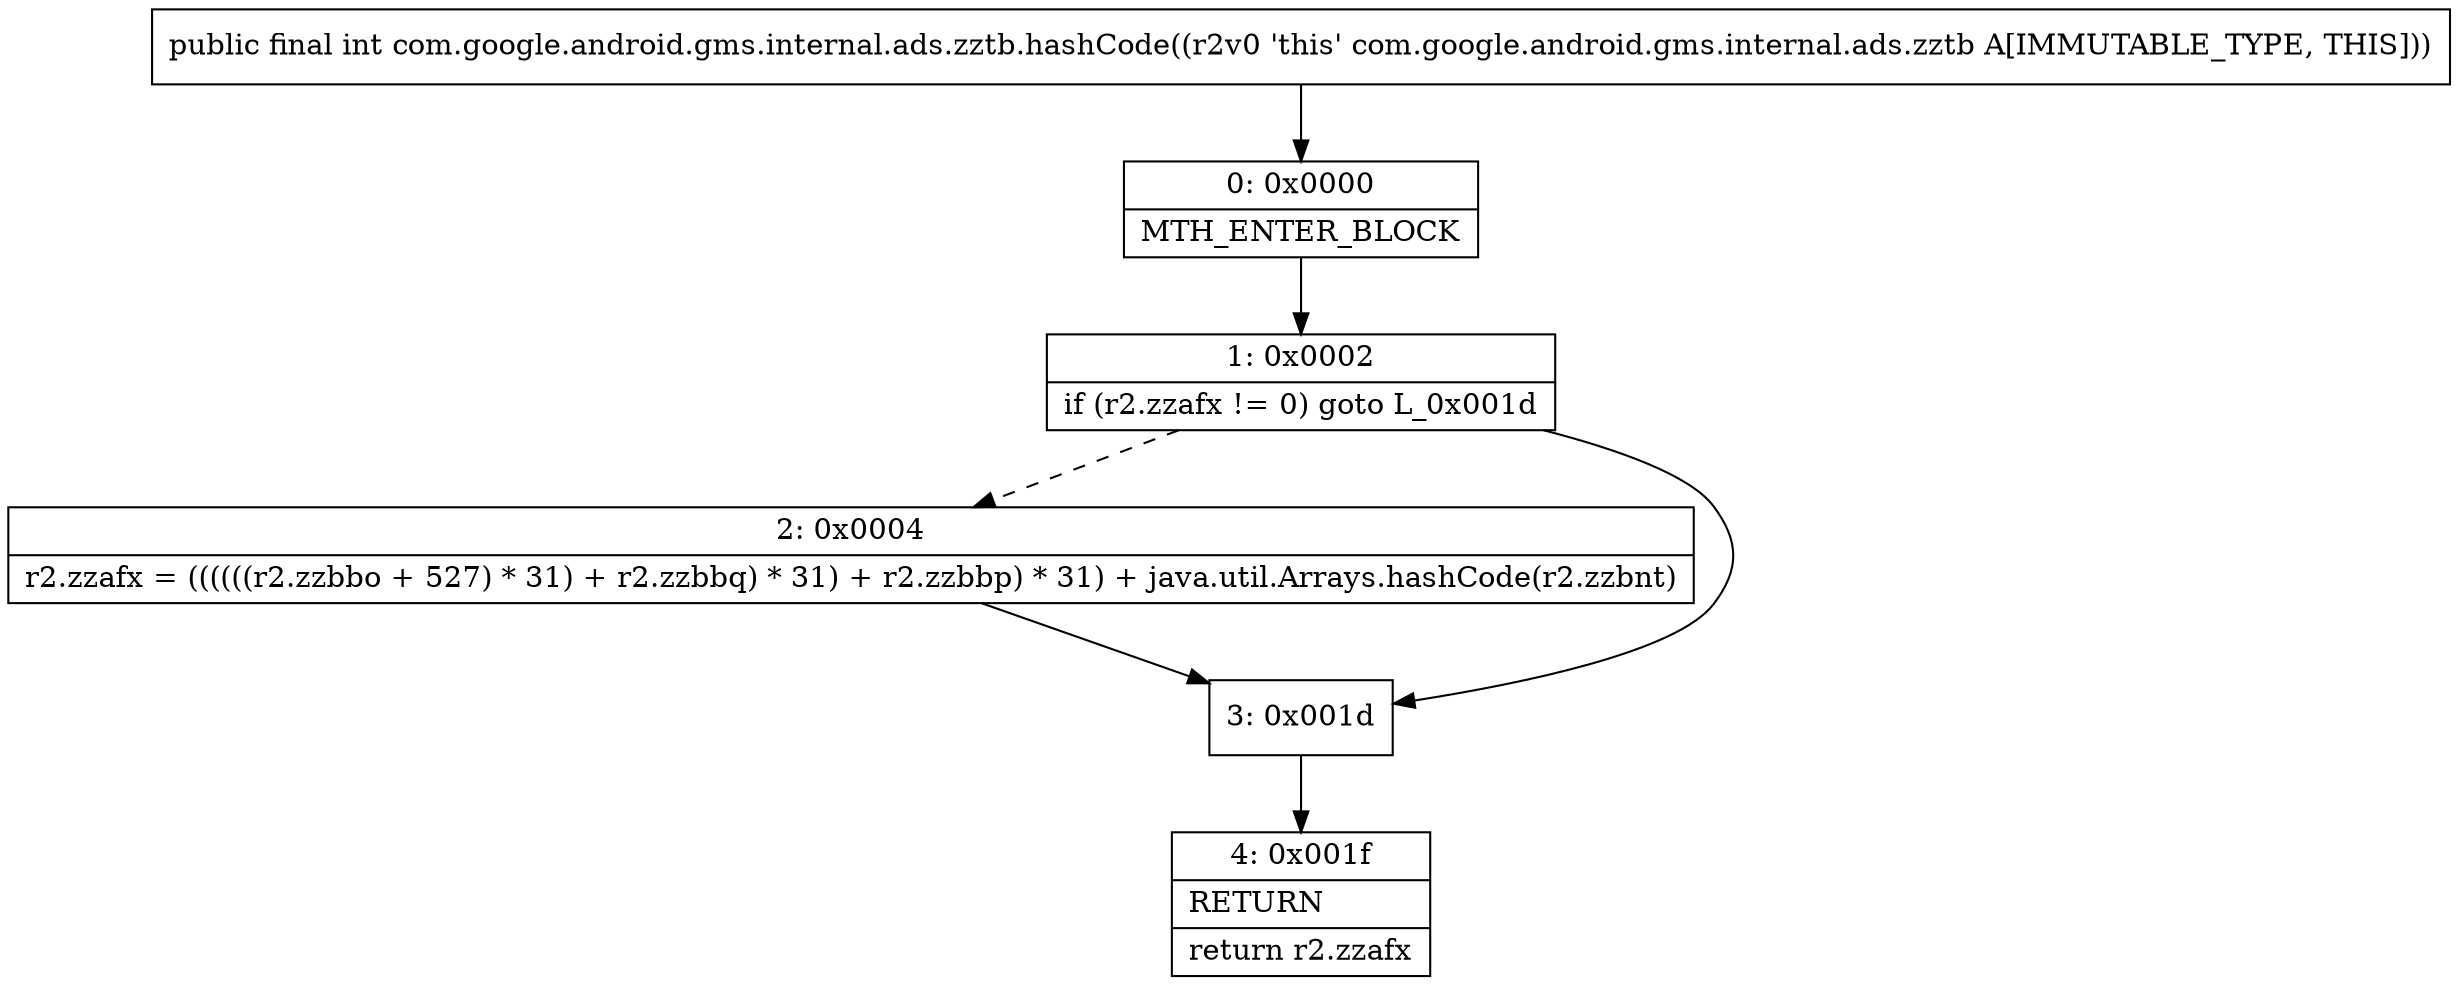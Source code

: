 digraph "CFG forcom.google.android.gms.internal.ads.zztb.hashCode()I" {
Node_0 [shape=record,label="{0\:\ 0x0000|MTH_ENTER_BLOCK\l}"];
Node_1 [shape=record,label="{1\:\ 0x0002|if (r2.zzafx != 0) goto L_0x001d\l}"];
Node_2 [shape=record,label="{2\:\ 0x0004|r2.zzafx = ((((((r2.zzbbo + 527) * 31) + r2.zzbbq) * 31) + r2.zzbbp) * 31) + java.util.Arrays.hashCode(r2.zzbnt)\l}"];
Node_3 [shape=record,label="{3\:\ 0x001d}"];
Node_4 [shape=record,label="{4\:\ 0x001f|RETURN\l|return r2.zzafx\l}"];
MethodNode[shape=record,label="{public final int com.google.android.gms.internal.ads.zztb.hashCode((r2v0 'this' com.google.android.gms.internal.ads.zztb A[IMMUTABLE_TYPE, THIS])) }"];
MethodNode -> Node_0;
Node_0 -> Node_1;
Node_1 -> Node_2[style=dashed];
Node_1 -> Node_3;
Node_2 -> Node_3;
Node_3 -> Node_4;
}

